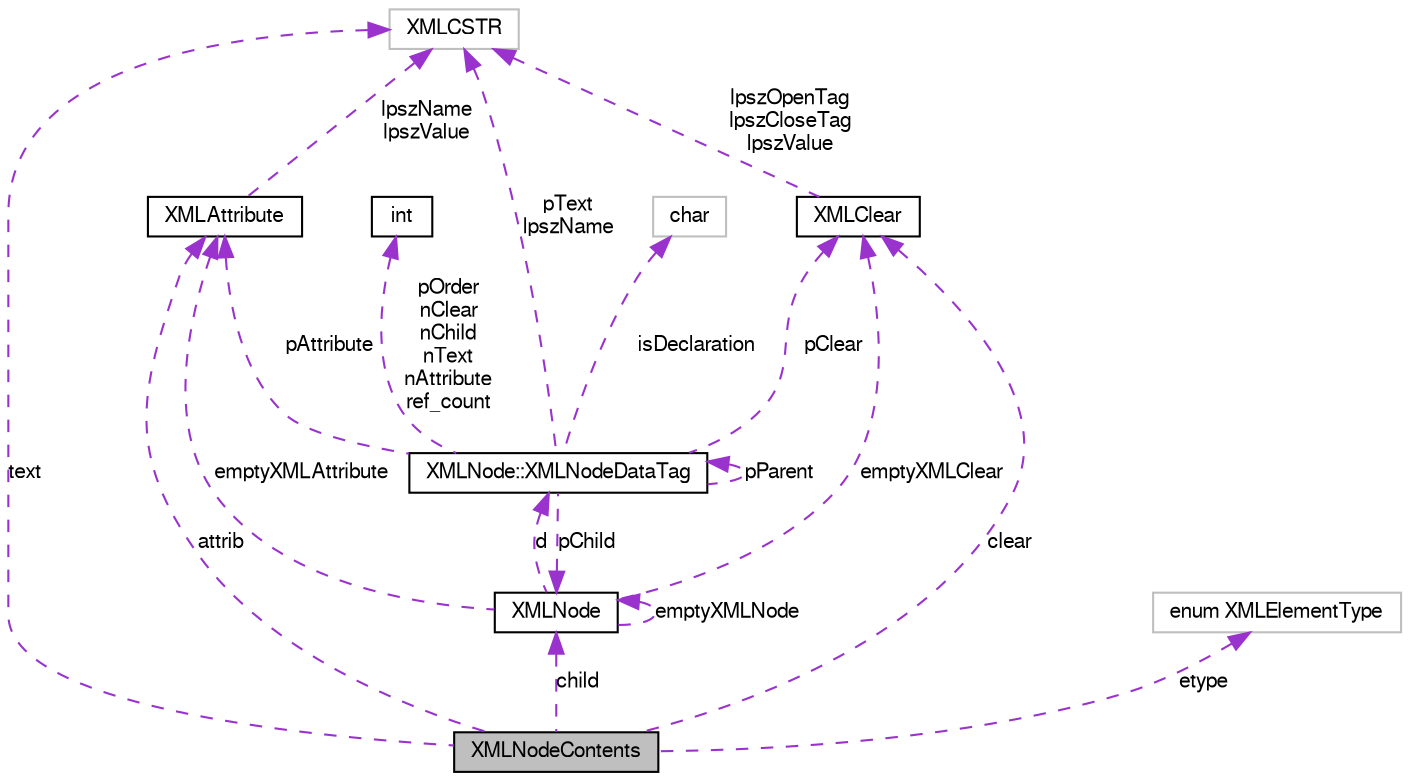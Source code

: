 digraph G
{
  bgcolor="transparent";
  edge [fontname="FreeSans",fontsize="10",labelfontname="FreeSans",labelfontsize="10"];
  node [fontname="FreeSans",fontsize="10",shape=record];
  Node1 [label="XMLNodeContents",height=0.2,width=0.4,color="black", fillcolor="grey75", style="filled" fontcolor="black"];
  Node2 -> Node1 [dir=back,color="darkorchid3",fontsize="10",style="dashed",label="text",fontname="FreeSans"];
  Node2 [label="XMLCSTR",height=0.2,width=0.4,color="grey75"];
  Node3 -> Node1 [dir=back,color="darkorchid3",fontsize="10",style="dashed",label="child",fontname="FreeSans"];
  Node3 [label="XMLNode",height=0.2,width=0.4,color="black",URL="$structXMLNode.html",tooltip="Main Class representing a XML node."];
  Node4 -> Node3 [dir=back,color="darkorchid3",fontsize="10",style="dashed",label="d",fontname="FreeSans"];
  Node4 [label="XMLNode::XMLNodeDataTag",height=0.2,width=0.4,color="black",URL="$structXMLNode_1_1XMLNodeDataTag.html"];
  Node4 -> Node4 [dir=back,color="darkorchid3",fontsize="10",style="dashed",label="pParent",fontname="FreeSans"];
  Node2 -> Node4 [dir=back,color="darkorchid3",fontsize="10",style="dashed",label="pText\nlpszName",fontname="FreeSans"];
  Node3 -> Node4 [dir=back,color="darkorchid3",fontsize="10",style="dashed",label="pChild",fontname="FreeSans"];
  Node5 -> Node4 [dir=back,color="darkorchid3",fontsize="10",style="dashed",label="pAttribute",fontname="FreeSans"];
  Node5 [label="XMLAttribute",height=0.2,width=0.4,color="black",URL="$structXMLAttribute.html",tooltip="Structure for XML attribute."];
  Node2 -> Node5 [dir=back,color="darkorchid3",fontsize="10",style="dashed",label="lpszName\nlpszValue",fontname="FreeSans"];
  Node6 -> Node4 [dir=back,color="darkorchid3",fontsize="10",style="dashed",label="pClear",fontname="FreeSans"];
  Node6 [label="XMLClear",height=0.2,width=0.4,color="black",URL="$structXMLClear.html",tooltip="Structure for XML clear (unformatted) node (usually comments)."];
  Node2 -> Node6 [dir=back,color="darkorchid3",fontsize="10",style="dashed",label="lpszOpenTag\nlpszCloseTag\nlpszValue",fontname="FreeSans"];
  Node7 -> Node4 [dir=back,color="darkorchid3",fontsize="10",style="dashed",label="isDeclaration",fontname="FreeSans"];
  Node7 [label="char",height=0.2,width=0.4,color="grey75"];
  Node8 -> Node4 [dir=back,color="darkorchid3",fontsize="10",style="dashed",label="pOrder\nnClear\nnChild\nnText\nnAttribute\nref_count",fontname="FreeSans"];
  Node8 [label="int",height=0.2,width=0.4,color="black",URL="$classint.html"];
  Node3 -> Node3 [dir=back,color="darkorchid3",fontsize="10",style="dashed",label="emptyXMLNode",fontname="FreeSans"];
  Node5 -> Node3 [dir=back,color="darkorchid3",fontsize="10",style="dashed",label="emptyXMLAttribute",fontname="FreeSans"];
  Node6 -> Node3 [dir=back,color="darkorchid3",fontsize="10",style="dashed",label="emptyXMLClear",fontname="FreeSans"];
  Node6 -> Node1 [dir=back,color="darkorchid3",fontsize="10",style="dashed",label="clear",fontname="FreeSans"];
  Node5 -> Node1 [dir=back,color="darkorchid3",fontsize="10",style="dashed",label="attrib",fontname="FreeSans"];
  Node9 -> Node1 [dir=back,color="darkorchid3",fontsize="10",style="dashed",label="etype",fontname="FreeSans"];
  Node9 [label="enum XMLElementType",height=0.2,width=0.4,color="grey75"];
}

